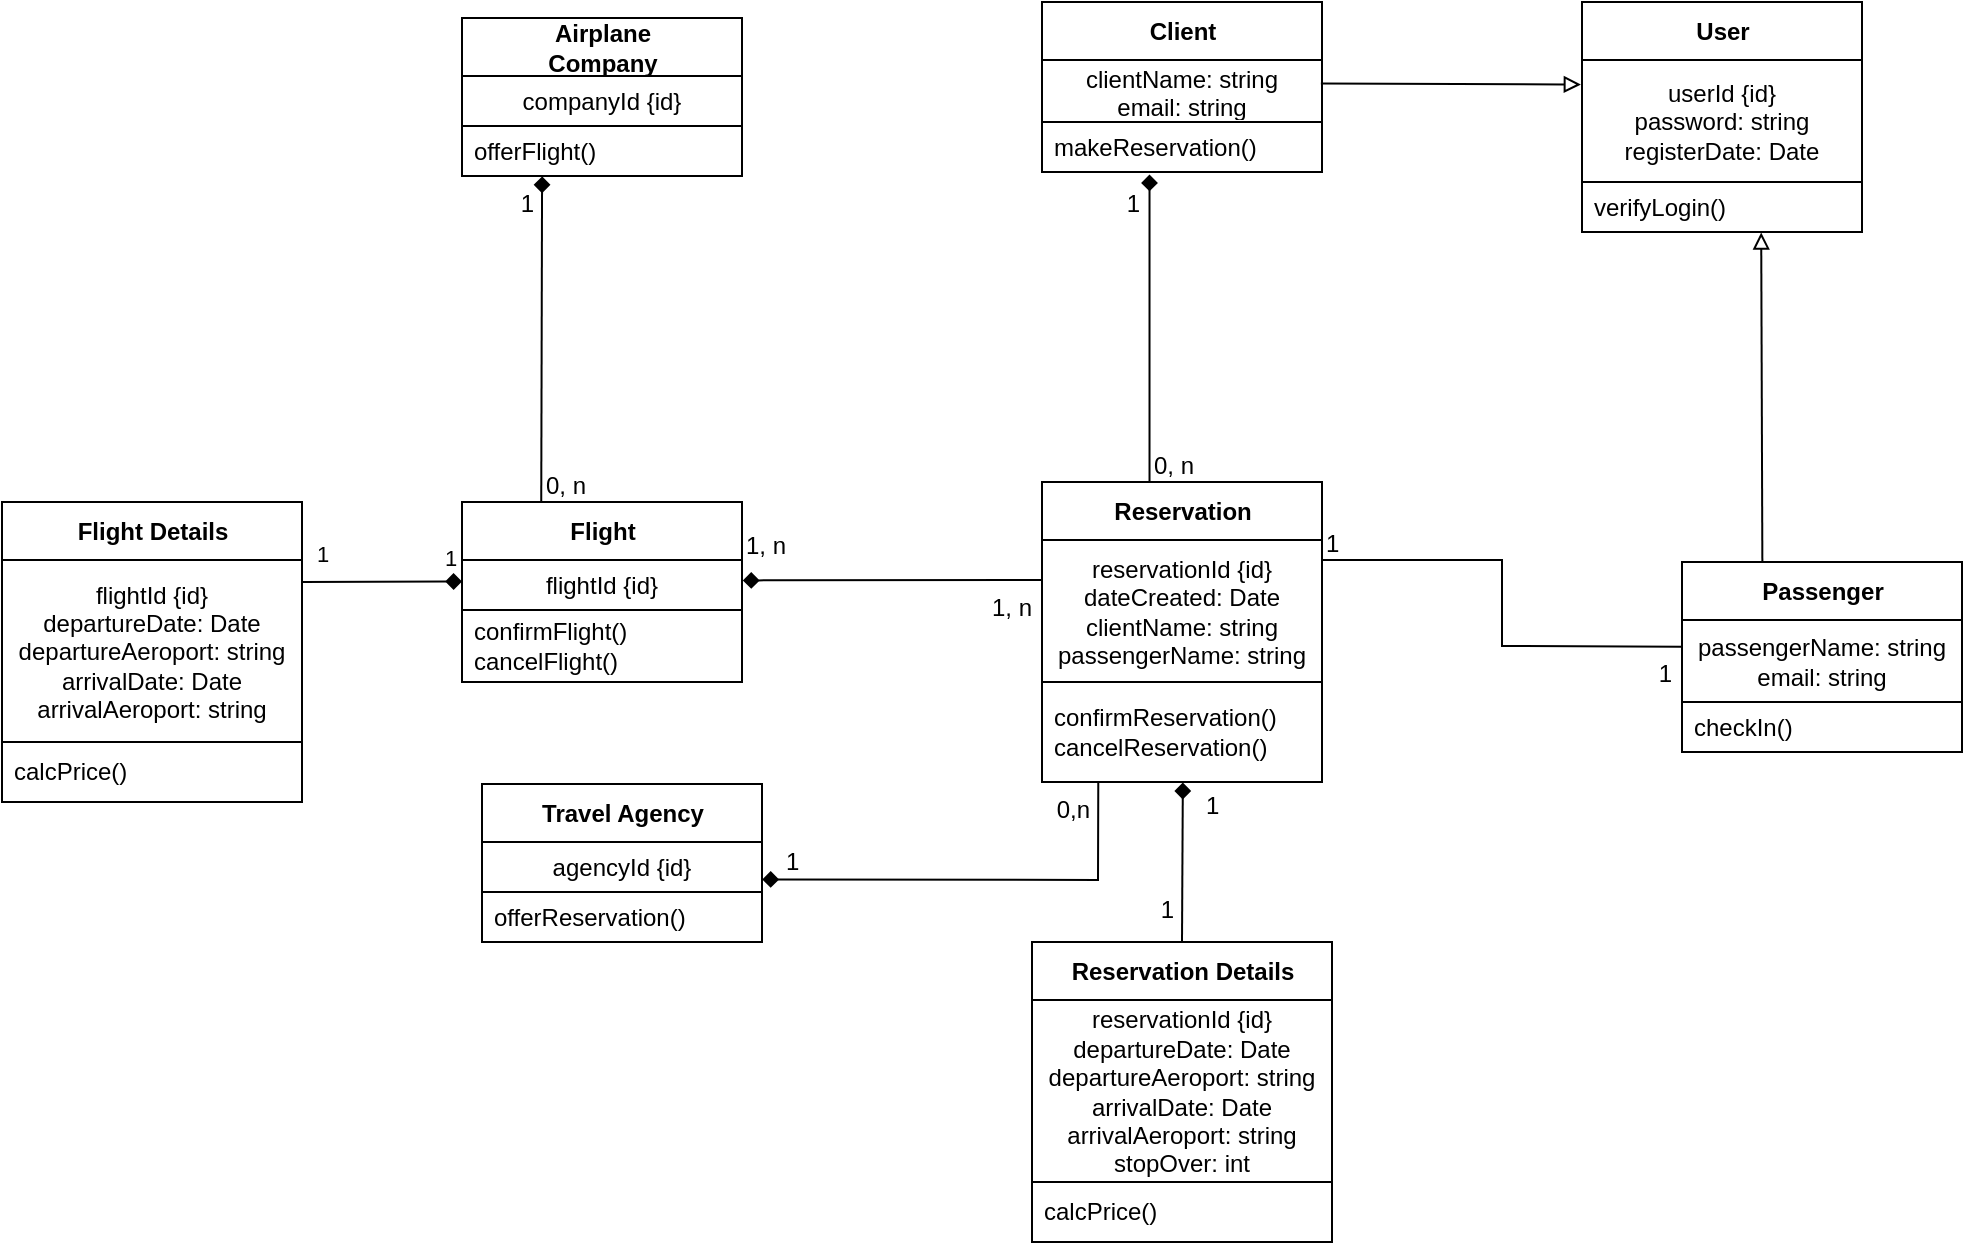 <mxfile>
    <diagram id="JqAhvTtI_QTEVZp_yPTJ" name="Page-1">
        <mxGraphModel dx="3502" dy="1098" grid="1" gridSize="10" guides="1" tooltips="1" connect="1" arrows="1" fold="1" page="1" pageScale="1" pageWidth="850" pageHeight="1100" background="none" math="0" shadow="0">
            <root>
                <mxCell id="0"/>
                <mxCell id="1" parent="0"/>
                <mxCell id="2" value="Client" style="swimlane;fontStyle=1;align=center;verticalAlign=middle;childLayout=stackLayout;horizontal=1;startSize=29;horizontalStack=0;resizeParent=1;resizeParentMax=0;resizeLast=0;collapsible=0;marginBottom=0;html=1;" parent="1" vertex="1">
                    <mxGeometry x="330" y="30" width="140" height="85" as="geometry"/>
                </mxCell>
                <mxCell id="3" value="clientName: string&lt;br&gt;email: string" style="text;html=1;strokeColor=none;fillColor=none;align=center;verticalAlign=middle;spacingLeft=4;spacingRight=4;overflow=hidden;rotatable=0;points=[[0,0.5],[1,0.5]];portConstraint=eastwest;" parent="2" vertex="1">
                    <mxGeometry y="29" width="140" height="31" as="geometry"/>
                </mxCell>
                <mxCell id="4" value="makeReservation()" style="text;html=1;strokeColor=default;fillColor=none;align=left;verticalAlign=middle;spacingLeft=4;spacingRight=4;overflow=hidden;rotatable=0;points=[[0,0.5],[1,0.5]];portConstraint=eastwest;" parent="2" vertex="1">
                    <mxGeometry y="60" width="140" height="25" as="geometry"/>
                </mxCell>
                <mxCell id="5" value="Flight" style="swimlane;fontStyle=1;align=center;verticalAlign=middle;childLayout=stackLayout;horizontal=1;startSize=29;horizontalStack=0;resizeParent=1;resizeParentMax=0;resizeLast=0;collapsible=0;marginBottom=0;html=1;" parent="1" vertex="1">
                    <mxGeometry x="40" y="280" width="140" height="90" as="geometry"/>
                </mxCell>
                <mxCell id="6" value="flightId {id}" style="text;html=1;strokeColor=none;fillColor=none;align=center;verticalAlign=middle;spacingLeft=4;spacingRight=4;overflow=hidden;rotatable=0;points=[[0,0.5],[1,0.5]];portConstraint=eastwest;" parent="5" vertex="1">
                    <mxGeometry y="29" width="140" height="25" as="geometry"/>
                </mxCell>
                <mxCell id="7" value="confirmFlight()&lt;br&gt;cancelFlight()" style="text;html=1;strokeColor=default;fillColor=none;align=left;verticalAlign=middle;spacingLeft=4;spacingRight=4;overflow=hidden;rotatable=0;points=[[0,0.5],[1,0.5]];portConstraint=eastwest;" parent="5" vertex="1">
                    <mxGeometry y="54" width="140" height="36" as="geometry"/>
                </mxCell>
                <mxCell id="8" value="Airplane&lt;br&gt;Company" style="swimlane;fontStyle=1;align=center;verticalAlign=middle;childLayout=stackLayout;horizontal=1;startSize=29;horizontalStack=0;resizeParent=1;resizeParentMax=0;resizeLast=0;collapsible=0;marginBottom=0;html=1;" parent="1" vertex="1">
                    <mxGeometry x="40" y="38" width="140" height="79" as="geometry"/>
                </mxCell>
                <mxCell id="9" value="companyId {id}" style="text;html=1;strokeColor=none;fillColor=none;align=center;verticalAlign=middle;spacingLeft=4;spacingRight=4;overflow=hidden;rotatable=0;points=[[0,0.5],[1,0.5]];portConstraint=eastwest;" parent="8" vertex="1">
                    <mxGeometry y="29" width="140" height="25" as="geometry"/>
                </mxCell>
                <mxCell id="10" value="offerFlight()" style="text;html=1;strokeColor=default;fillColor=none;align=left;verticalAlign=middle;spacingLeft=4;spacingRight=4;overflow=hidden;rotatable=0;points=[[0,0.5],[1,0.5]];portConstraint=eastwest;" parent="8" vertex="1">
                    <mxGeometry y="54" width="140" height="25" as="geometry"/>
                </mxCell>
                <mxCell id="16" value="Reservation" style="swimlane;fontStyle=1;align=center;verticalAlign=middle;childLayout=stackLayout;horizontal=1;startSize=29;horizontalStack=0;resizeParent=1;resizeParentMax=0;resizeLast=0;collapsible=0;marginBottom=0;html=1;" parent="1" vertex="1">
                    <mxGeometry x="330" y="270" width="140" height="150" as="geometry"/>
                </mxCell>
                <mxCell id="17" value="reservationId {id}&lt;br&gt;dateCreated: Date&lt;br&gt;clientName: string&lt;br&gt;passengerName: string" style="text;html=1;strokeColor=none;fillColor=none;align=center;verticalAlign=middle;spacingLeft=4;spacingRight=4;overflow=hidden;rotatable=0;points=[[0,0.5],[1,0.5]];portConstraint=eastwest;" parent="16" vertex="1">
                    <mxGeometry y="29" width="140" height="71" as="geometry"/>
                </mxCell>
                <mxCell id="18" value="confirmReservation()&lt;br&gt;cancelReservation()" style="text;html=1;strokeColor=default;fillColor=none;align=left;verticalAlign=middle;spacingLeft=4;spacingRight=4;overflow=hidden;rotatable=0;points=[[0,0.5],[1,0.5]];portConstraint=eastwest;" parent="16" vertex="1">
                    <mxGeometry y="100" width="140" height="50" as="geometry"/>
                </mxCell>
                <mxCell id="19" value="" style="endArrow=diamond;html=1;rounded=0;align=center;verticalAlign=top;endFill=1;labelBackgroundColor=none;entryX=0.384;entryY=1.051;entryDx=0;entryDy=0;entryPerimeter=0;exitX=0.384;exitY=0;exitDx=0;exitDy=0;exitPerimeter=0;" parent="1" source="16" target="4" edge="1">
                    <mxGeometry x="0.127" y="-26" relative="1" as="geometry">
                        <mxPoint x="330" y="230" as="sourcePoint"/>
                        <mxPoint x="530" y="230" as="targetPoint"/>
                        <mxPoint as="offset"/>
                    </mxGeometry>
                </mxCell>
                <mxCell id="20" value="0, n" style="resizable=0;html=1;align=left;verticalAlign=bottom;labelBackgroundColor=none;" parent="19" connectable="0" vertex="1">
                    <mxGeometry x="-1" relative="1" as="geometry"/>
                </mxCell>
                <mxCell id="23" value="1" style="resizable=0;html=1;align=right;verticalAlign=top;labelBackgroundColor=none;" parent="19" connectable="0" vertex="1">
                    <mxGeometry x="1" relative="1" as="geometry">
                        <mxPoint x="-4" as="offset"/>
                    </mxGeometry>
                </mxCell>
                <mxCell id="26" value="Passenger" style="swimlane;fontStyle=1;align=center;verticalAlign=middle;childLayout=stackLayout;horizontal=1;startSize=29;horizontalStack=0;resizeParent=1;resizeParentMax=0;resizeLast=0;collapsible=0;marginBottom=0;html=1;" parent="1" vertex="1">
                    <mxGeometry x="650" y="310" width="140" height="95" as="geometry"/>
                </mxCell>
                <mxCell id="27" value="passengerName: string&lt;br&gt;email: string" style="text;html=1;strokeColor=none;fillColor=none;align=center;verticalAlign=middle;spacingLeft=4;spacingRight=4;overflow=hidden;rotatable=0;points=[[0,0.5],[1,0.5]];portConstraint=eastwest;" parent="26" vertex="1">
                    <mxGeometry y="29" width="140" height="41" as="geometry"/>
                </mxCell>
                <mxCell id="28" value="checkIn()" style="text;html=1;strokeColor=default;fillColor=none;align=left;verticalAlign=middle;spacingLeft=4;spacingRight=4;overflow=hidden;rotatable=0;points=[[0,0.5],[1,0.5]];portConstraint=eastwest;" parent="26" vertex="1">
                    <mxGeometry y="70" width="140" height="25" as="geometry"/>
                </mxCell>
                <mxCell id="29" value="Travel Agency" style="swimlane;fontStyle=1;align=center;verticalAlign=middle;childLayout=stackLayout;horizontal=1;startSize=29;horizontalStack=0;resizeParent=1;resizeParentMax=0;resizeLast=0;collapsible=0;marginBottom=0;html=1;" vertex="1" parent="1">
                    <mxGeometry x="50" y="421" width="140" height="79" as="geometry"/>
                </mxCell>
                <mxCell id="30" value="agencyId {id}" style="text;html=1;strokeColor=none;fillColor=none;align=center;verticalAlign=middle;spacingLeft=4;spacingRight=4;overflow=hidden;rotatable=0;points=[[0,0.5],[1,0.5]];portConstraint=eastwest;" vertex="1" parent="29">
                    <mxGeometry y="29" width="140" height="25" as="geometry"/>
                </mxCell>
                <mxCell id="31" value="offerReservation()" style="text;html=1;strokeColor=default;fillColor=none;align=left;verticalAlign=middle;spacingLeft=4;spacingRight=4;overflow=hidden;rotatable=0;points=[[0,0.5],[1,0.5]];portConstraint=eastwest;" vertex="1" parent="29">
                    <mxGeometry y="54" width="140" height="25" as="geometry"/>
                </mxCell>
                <mxCell id="32" value="" style="endArrow=none;html=1;rounded=0;align=center;verticalAlign=top;endFill=0;labelBackgroundColor=none;entryX=-0.001;entryY=0.327;entryDx=0;entryDy=0;entryPerimeter=0;" edge="1" parent="1" target="27">
                    <mxGeometry x="0.183" relative="1" as="geometry">
                        <mxPoint x="470" y="309" as="sourcePoint"/>
                        <mxPoint x="550" y="269.635" as="targetPoint"/>
                        <mxPoint as="offset"/>
                        <Array as="points">
                            <mxPoint x="560" y="309"/>
                            <mxPoint x="560" y="352"/>
                        </Array>
                    </mxGeometry>
                </mxCell>
                <mxCell id="33" value="1" style="resizable=0;html=1;align=left;verticalAlign=bottom;labelBackgroundColor=none;" connectable="0" vertex="1" parent="32">
                    <mxGeometry x="-1" relative="1" as="geometry"/>
                </mxCell>
                <mxCell id="34" value="1" style="resizable=0;html=1;align=right;verticalAlign=top;labelBackgroundColor=none;" connectable="0" vertex="1" parent="32">
                    <mxGeometry x="1" relative="1" as="geometry">
                        <mxPoint x="-4" as="offset"/>
                    </mxGeometry>
                </mxCell>
                <mxCell id="35" value="" style="endArrow=diamond;html=1;rounded=0;align=center;verticalAlign=top;endFill=1;labelBackgroundColor=none;entryX=0.286;entryY=1.008;entryDx=0;entryDy=0;entryPerimeter=0;exitX=0.283;exitY=0;exitDx=0;exitDy=0;exitPerimeter=0;startArrow=none;startFill=0;" edge="1" parent="1" source="5" target="10">
                    <mxGeometry x="0.127" y="-26" relative="1" as="geometry">
                        <mxPoint x="10" y="239.72" as="sourcePoint"/>
                        <mxPoint x="10" y="79.995" as="targetPoint"/>
                        <mxPoint as="offset"/>
                    </mxGeometry>
                </mxCell>
                <mxCell id="36" value="0, n" style="resizable=0;html=1;align=left;verticalAlign=bottom;labelBackgroundColor=none;" connectable="0" vertex="1" parent="35">
                    <mxGeometry x="-1" relative="1" as="geometry"/>
                </mxCell>
                <mxCell id="37" value="1" style="resizable=0;html=1;align=right;verticalAlign=top;labelBackgroundColor=none;" connectable="0" vertex="1" parent="35">
                    <mxGeometry x="1" relative="1" as="geometry">
                        <mxPoint x="-4" as="offset"/>
                    </mxGeometry>
                </mxCell>
                <mxCell id="41" value="" style="endArrow=none;html=1;rounded=0;align=center;verticalAlign=top;endFill=0;labelBackgroundColor=none;exitX=1.003;exitY=0.408;exitDx=0;exitDy=0;exitPerimeter=0;startArrow=diamond;startFill=1;" edge="1" parent="1" source="6">
                    <mxGeometry x="-0.068" y="5" relative="1" as="geometry">
                        <mxPoint x="230" y="359" as="sourcePoint"/>
                        <mxPoint x="330" y="319" as="targetPoint"/>
                        <mxPoint as="offset"/>
                    </mxGeometry>
                </mxCell>
                <mxCell id="42" value="1, n" style="resizable=0;html=1;align=left;verticalAlign=bottom;labelBackgroundColor=none;" connectable="0" vertex="1" parent="41">
                    <mxGeometry x="-1" relative="1" as="geometry">
                        <mxPoint y="-9" as="offset"/>
                    </mxGeometry>
                </mxCell>
                <mxCell id="43" value="1, n" style="resizable=0;html=1;align=right;verticalAlign=top;labelBackgroundColor=none;" connectable="0" vertex="1" parent="41">
                    <mxGeometry x="1" relative="1" as="geometry">
                        <mxPoint x="-4" as="offset"/>
                    </mxGeometry>
                </mxCell>
                <mxCell id="47" value="" style="endArrow=none;html=1;rounded=0;align=center;verticalAlign=top;endFill=0;labelBackgroundColor=none;entryX=0.201;entryY=1.001;entryDx=0;entryDy=0;entryPerimeter=0;exitX=1.001;exitY=0.749;exitDx=0;exitDy=0;exitPerimeter=0;startArrow=diamond;startFill=1;" edge="1" parent="1" source="30" target="18">
                    <mxGeometry x="-0.386" y="1" relative="1" as="geometry">
                        <mxPoint x="270" y="619.72" as="sourcePoint"/>
                        <mxPoint x="270" y="459.995" as="targetPoint"/>
                        <mxPoint as="offset"/>
                        <Array as="points">
                            <mxPoint x="358" y="469"/>
                        </Array>
                    </mxGeometry>
                </mxCell>
                <mxCell id="48" value="1" style="resizable=0;html=1;align=left;verticalAlign=bottom;labelBackgroundColor=none;" connectable="0" vertex="1" parent="47">
                    <mxGeometry x="-1" relative="1" as="geometry">
                        <mxPoint x="10" as="offset"/>
                    </mxGeometry>
                </mxCell>
                <mxCell id="49" value="0,n" style="resizable=0;html=1;align=right;verticalAlign=top;labelBackgroundColor=none;" connectable="0" vertex="1" parent="47">
                    <mxGeometry x="1" relative="1" as="geometry">
                        <mxPoint x="-4" as="offset"/>
                    </mxGeometry>
                </mxCell>
                <mxCell id="50" value="User" style="swimlane;fontStyle=1;align=center;verticalAlign=middle;childLayout=stackLayout;horizontal=1;startSize=29;horizontalStack=0;resizeParent=1;resizeParentMax=0;resizeLast=0;collapsible=0;marginBottom=0;html=1;" vertex="1" parent="1">
                    <mxGeometry x="600" y="30" width="140" height="115" as="geometry"/>
                </mxCell>
                <mxCell id="51" value="userId {id}&lt;br&gt;password: string&lt;br&gt;registerDate: Date" style="text;html=1;strokeColor=none;fillColor=none;align=center;verticalAlign=middle;spacingLeft=4;spacingRight=4;overflow=hidden;rotatable=0;points=[[0,0.5],[1,0.5]];portConstraint=eastwest;" vertex="1" parent="50">
                    <mxGeometry y="29" width="140" height="61" as="geometry"/>
                </mxCell>
                <mxCell id="52" value="verifyLogin()" style="text;html=1;strokeColor=default;fillColor=none;align=left;verticalAlign=middle;spacingLeft=4;spacingRight=4;overflow=hidden;rotatable=0;points=[[0,0.5],[1,0.5]];portConstraint=eastwest;" vertex="1" parent="50">
                    <mxGeometry y="90" width="140" height="25" as="geometry"/>
                </mxCell>
                <mxCell id="59" value="" style="endArrow=block;html=1;rounded=0;align=center;verticalAlign=top;endFill=0;labelBackgroundColor=none;entryX=-0.004;entryY=0.201;entryDx=0;entryDy=0;exitX=0.996;exitY=0.378;exitDx=0;exitDy=0;startArrow=none;startFill=0;entryPerimeter=0;exitPerimeter=0;" edge="1" parent="1" source="3" target="51">
                    <mxGeometry x="0.127" y="-26" relative="1" as="geometry">
                        <mxPoint x="590.18" y="341" as="sourcePoint"/>
                        <mxPoint x="590.0" y="139.995" as="targetPoint"/>
                        <mxPoint as="offset"/>
                    </mxGeometry>
                </mxCell>
                <mxCell id="60" value="" style="resizable=0;html=1;align=left;verticalAlign=bottom;labelBackgroundColor=none;" connectable="0" vertex="1" parent="59">
                    <mxGeometry x="-1" relative="1" as="geometry"/>
                </mxCell>
                <mxCell id="61" value="" style="resizable=0;html=1;align=right;verticalAlign=top;labelBackgroundColor=none;" connectable="0" vertex="1" parent="59">
                    <mxGeometry x="1" relative="1" as="geometry">
                        <mxPoint x="-4" as="offset"/>
                    </mxGeometry>
                </mxCell>
                <mxCell id="64" value="Reservation Details" style="swimlane;fontStyle=1;align=center;verticalAlign=middle;childLayout=stackLayout;horizontal=1;startSize=29;horizontalStack=0;resizeParent=1;resizeParentMax=0;resizeLast=0;collapsible=0;marginBottom=0;html=1;" vertex="1" parent="1">
                    <mxGeometry x="325" y="500" width="150" height="120" as="geometry"/>
                </mxCell>
                <mxCell id="65" value="reservationId {id}&lt;br&gt;departureDate: Date&lt;br&gt;departureAeroport: string&lt;br&gt;arrivalDate: Date&lt;br&gt;arrivalAeroport: string&lt;br&gt;stopOver: int" style="text;html=1;strokeColor=none;fillColor=none;align=center;verticalAlign=middle;spacingLeft=4;spacingRight=4;overflow=hidden;rotatable=0;points=[[0,0.5],[1,0.5]];portConstraint=eastwest;" vertex="1" parent="64">
                    <mxGeometry y="29" width="150" height="91" as="geometry"/>
                </mxCell>
                <mxCell id="70" value="" style="endArrow=none;html=1;rounded=0;align=center;verticalAlign=top;endFill=0;labelBackgroundColor=none;entryX=0.5;entryY=0;entryDx=0;entryDy=0;exitX=0.503;exitY=1.006;exitDx=0;exitDy=0;exitPerimeter=0;startArrow=diamond;startFill=1;" edge="1" parent="1" source="18" target="64">
                    <mxGeometry x="-0.068" y="5" relative="1" as="geometry">
                        <mxPoint x="490.0" y="440.0" as="sourcePoint"/>
                        <mxPoint x="640.0" y="440.404" as="targetPoint"/>
                        <mxPoint as="offset"/>
                    </mxGeometry>
                </mxCell>
                <mxCell id="71" value="1" style="resizable=0;html=1;align=left;verticalAlign=bottom;labelBackgroundColor=none;" connectable="0" vertex="1" parent="70">
                    <mxGeometry x="-1" relative="1" as="geometry">
                        <mxPoint x="10" y="20" as="offset"/>
                    </mxGeometry>
                </mxCell>
                <mxCell id="72" value="1" style="resizable=0;html=1;align=right;verticalAlign=top;labelBackgroundColor=none;" connectable="0" vertex="1" parent="70">
                    <mxGeometry x="1" relative="1" as="geometry">
                        <mxPoint x="-4" y="-30" as="offset"/>
                    </mxGeometry>
                </mxCell>
                <mxCell id="74" value="Flight Details" style="swimlane;fontStyle=1;align=center;verticalAlign=middle;childLayout=stackLayout;horizontal=1;startSize=29;horizontalStack=0;resizeParent=1;resizeParentMax=0;resizeLast=0;collapsible=0;marginBottom=0;html=1;" vertex="1" parent="1">
                    <mxGeometry x="-190" y="280" width="150" height="150" as="geometry"/>
                </mxCell>
                <mxCell id="75" value="flightId {id}&lt;br&gt;departureDate: Date&lt;br&gt;departureAeroport: string&lt;br&gt;arrivalDate: Date&lt;br&gt;arrivalAeroport: string" style="text;html=1;strokeColor=none;fillColor=none;align=center;verticalAlign=middle;spacingLeft=4;spacingRight=4;overflow=hidden;rotatable=0;points=[[0,0.5],[1,0.5]];portConstraint=eastwest;" vertex="1" parent="74">
                    <mxGeometry y="29" width="150" height="91" as="geometry"/>
                </mxCell>
                <mxCell id="76" value="calcPrice()" style="text;html=1;strokeColor=default;fillColor=none;align=left;verticalAlign=middle;spacingLeft=4;spacingRight=4;overflow=hidden;rotatable=0;points=[[0,0.5],[1,0.5]];portConstraint=eastwest;" vertex="1" parent="74">
                    <mxGeometry y="120" width="150" height="30" as="geometry"/>
                </mxCell>
                <mxCell id="77" value="" style="edgeStyle=none;html=1;startArrow=none;startFill=0;endArrow=diamond;endFill=1;entryX=0;entryY=0.429;entryDx=0;entryDy=0;exitX=1;exitY=0.121;exitDx=0;exitDy=0;exitPerimeter=0;entryPerimeter=0;" edge="1" parent="1" source="75" target="6">
                    <mxGeometry relative="1" as="geometry"/>
                </mxCell>
                <mxCell id="78" value="1" style="edgeLabel;html=1;align=center;verticalAlign=middle;resizable=0;points=[];labelBackgroundColor=none;" vertex="1" connectable="0" parent="77">
                    <mxGeometry x="-0.866" y="1" relative="1" as="geometry">
                        <mxPoint x="4" y="-13" as="offset"/>
                    </mxGeometry>
                </mxCell>
                <mxCell id="79" value="1" style="edgeLabel;html=1;align=center;verticalAlign=middle;resizable=0;points=[];labelBackgroundColor=none;" vertex="1" connectable="0" parent="77">
                    <mxGeometry x="0.851" y="-1" relative="1" as="geometry">
                        <mxPoint y="-13" as="offset"/>
                    </mxGeometry>
                </mxCell>
                <mxCell id="66" value="calcPrice()" style="text;html=1;strokeColor=default;fillColor=none;align=left;verticalAlign=middle;spacingLeft=4;spacingRight=4;overflow=hidden;rotatable=0;points=[[0,0.5],[1,0.5]];portConstraint=eastwest;" vertex="1" parent="1">
                    <mxGeometry x="325" y="620" width="150" height="30" as="geometry"/>
                </mxCell>
                <mxCell id="56" value="" style="endArrow=block;html=1;rounded=0;align=center;verticalAlign=top;endFill=0;labelBackgroundColor=none;exitX=0.287;exitY=0;exitDx=0;exitDy=0;exitPerimeter=0;startArrow=none;startFill=0;entryX=0.64;entryY=1.009;entryDx=0;entryDy=0;entryPerimeter=0;" edge="1" parent="1" source="26" target="52">
                    <mxGeometry x="0.127" y="-26" relative="1" as="geometry">
                        <mxPoint x="690.0" y="268.72" as="sourcePoint"/>
                        <mxPoint x="690.0" y="108.995" as="targetPoint"/>
                        <mxPoint as="offset"/>
                    </mxGeometry>
                </mxCell>
                <mxCell id="57" value="" style="resizable=0;html=1;align=left;verticalAlign=bottom;labelBackgroundColor=none;" connectable="0" vertex="1" parent="56">
                    <mxGeometry x="-1" relative="1" as="geometry"/>
                </mxCell>
                <mxCell id="58" value="" style="resizable=0;html=1;align=right;verticalAlign=top;labelBackgroundColor=none;" connectable="0" vertex="1" parent="56">
                    <mxGeometry x="1" relative="1" as="geometry">
                        <mxPoint x="-4" as="offset"/>
                    </mxGeometry>
                </mxCell>
            </root>
        </mxGraphModel>
    </diagram>
</mxfile>